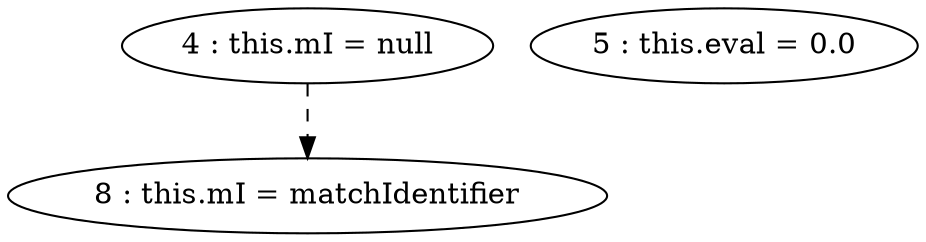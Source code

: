 digraph G {
"4 : this.mI = null"
"4 : this.mI = null" -> "8 : this.mI = matchIdentifier" [style=dashed]
"5 : this.eval = 0.0"
"8 : this.mI = matchIdentifier"
}